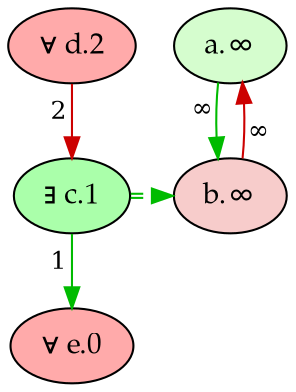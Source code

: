 digraph {
    rankdir="TB"
    node [style=filled fontname="Palatino" fontsize=14]
    node [fillcolor="#AAFFAA"]
    "c" [label="∃ c.1"]
    node [fillcolor="#FFAAAA"]
    "e" [label="∀ e.0"]
    "d" [label="∀ d.2"]
    node [fillcolor="#d5fdce"]
    "a" [label="a.∞"]
    node [fillcolor="#f7cccb"]
    "b" [label="b.∞"]
    edge[labeldistance=1.5 fontsize=12]
    edge [color="#CC0000" style="solid" dir="forward" taillabel="∞"]
           "b" -> "a" 
    edge [color="#00BB00" style="solid" dir="forward" taillabel="∞"]
           "a" -> "b" 
    edge [color="#CC0000" style="solid" dir="forward" taillabel="2"]
           "d" -> "c" 
    edge [color="#00BB00" style="solid" dir="forward" taillabel="1"]
           "c" -> "e" 
    edge [color="#00BB00:#00BB00" style="dashed" dir="forward" taillabel="" constraint=false]
           "c" -> "b" 
    {rank = max e}
    {rank = min d}
}

